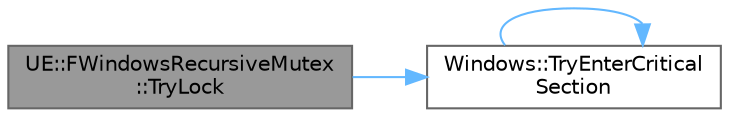 digraph "UE::FWindowsRecursiveMutex::TryLock"
{
 // INTERACTIVE_SVG=YES
 // LATEX_PDF_SIZE
  bgcolor="transparent";
  edge [fontname=Helvetica,fontsize=10,labelfontname=Helvetica,labelfontsize=10];
  node [fontname=Helvetica,fontsize=10,shape=box,height=0.2,width=0.4];
  rankdir="LR";
  Node1 [id="Node000001",label="UE::FWindowsRecursiveMutex\l::TryLock",height=0.2,width=0.4,color="gray40", fillcolor="grey60", style="filled", fontcolor="black",tooltip=" "];
  Node1 -> Node2 [id="edge1_Node000001_Node000002",color="steelblue1",style="solid",tooltip=" "];
  Node2 [id="Node000002",label="Windows::TryEnterCritical\lSection",height=0.2,width=0.4,color="grey40", fillcolor="white", style="filled",URL="$d5/d0f/namespaceWindows.html#a3d564bbc03cc474113637781038513be",tooltip=" "];
  Node2 -> Node2 [id="edge2_Node000002_Node000002",color="steelblue1",style="solid",tooltip=" "];
}
